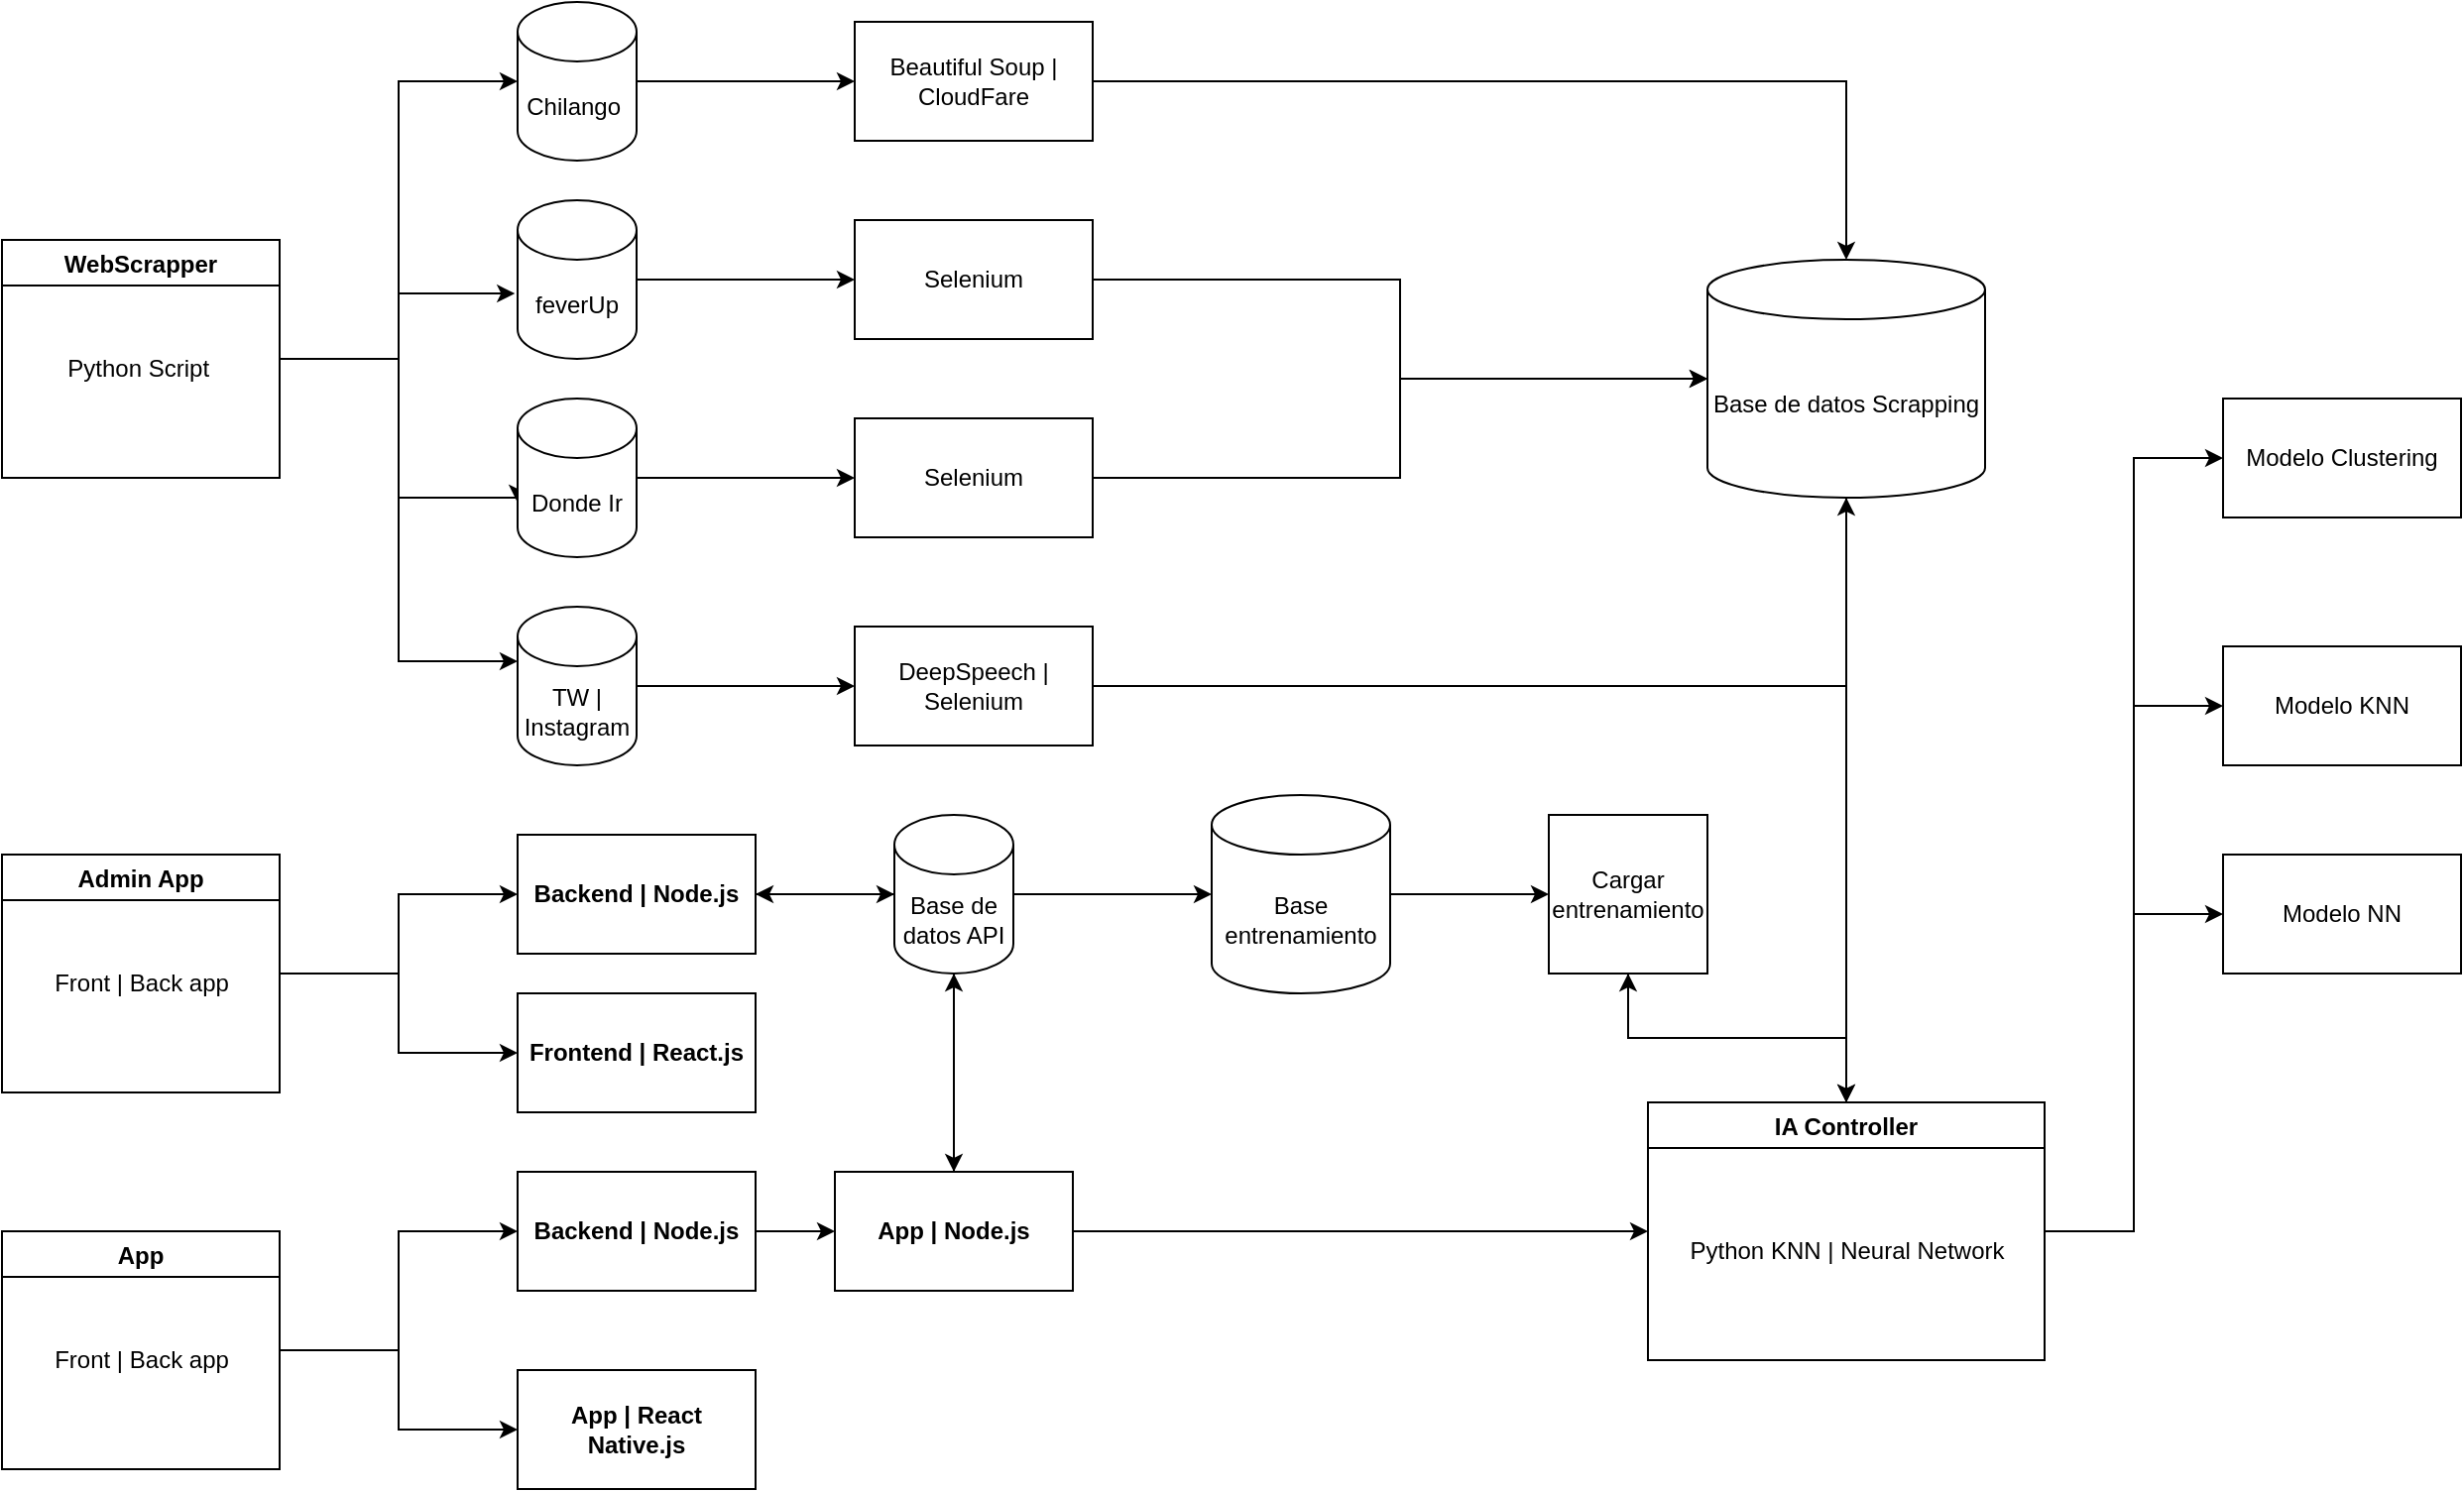 <mxfile version="21.6.1" type="device">
  <diagram name="Page-1" id="74e2e168-ea6b-b213-b513-2b3c1d86103e">
    <mxGraphModel dx="788" dy="437" grid="1" gridSize="10" guides="1" tooltips="1" connect="1" arrows="1" fold="1" page="1" pageScale="1" pageWidth="1100" pageHeight="850" background="none" math="0" shadow="0">
      <root>
        <mxCell id="0" />
        <mxCell id="1" parent="0" />
        <mxCell id="jcE5IhjH_ys98jR6y3Ax-23" style="edgeStyle=orthogonalEdgeStyle;rounded=0;orthogonalLoop=1;jettySize=auto;html=1;entryX=0;entryY=0.5;entryDx=0;entryDy=0;entryPerimeter=0;" parent="1" source="jcE5IhjH_ys98jR6y3Ax-6" target="jcE5IhjH_ys98jR6y3Ax-7" edge="1">
          <mxGeometry relative="1" as="geometry" />
        </mxCell>
        <mxCell id="jcE5IhjH_ys98jR6y3Ax-25" style="edgeStyle=orthogonalEdgeStyle;rounded=0;orthogonalLoop=1;jettySize=auto;html=1;entryX=-0.023;entryY=0.588;entryDx=0;entryDy=0;entryPerimeter=0;" parent="1" source="jcE5IhjH_ys98jR6y3Ax-6" target="jcE5IhjH_ys98jR6y3Ax-8" edge="1">
          <mxGeometry relative="1" as="geometry" />
        </mxCell>
        <mxCell id="jcE5IhjH_ys98jR6y3Ax-26" style="edgeStyle=orthogonalEdgeStyle;rounded=0;orthogonalLoop=1;jettySize=auto;html=1;entryX=0;entryY=0;entryDx=0;entryDy=52.5;entryPerimeter=0;" parent="1" source="jcE5IhjH_ys98jR6y3Ax-6" target="jcE5IhjH_ys98jR6y3Ax-13" edge="1">
          <mxGeometry relative="1" as="geometry">
            <Array as="points">
              <mxPoint x="700" y="210" />
              <mxPoint x="700" y="280" />
              <mxPoint x="760" y="280" />
            </Array>
          </mxGeometry>
        </mxCell>
        <mxCell id="jcE5IhjH_ys98jR6y3Ax-27" style="edgeStyle=orthogonalEdgeStyle;rounded=0;orthogonalLoop=1;jettySize=auto;html=1;entryX=0;entryY=0;entryDx=0;entryDy=27.5;entryPerimeter=0;" parent="1" source="jcE5IhjH_ys98jR6y3Ax-6" target="jcE5IhjH_ys98jR6y3Ax-16" edge="1">
          <mxGeometry relative="1" as="geometry" />
        </mxCell>
        <mxCell id="jcE5IhjH_ys98jR6y3Ax-6" value="WebScrapper" style="swimlane;" parent="1" vertex="1">
          <mxGeometry x="500" y="150" width="140" height="120" as="geometry" />
        </mxCell>
        <mxCell id="jcE5IhjH_ys98jR6y3Ax-19" value="Python Script&amp;nbsp;" style="text;html=1;align=center;verticalAlign=middle;resizable=0;points=[];autosize=1;strokeColor=none;fillColor=none;" parent="jcE5IhjH_ys98jR6y3Ax-6" vertex="1">
          <mxGeometry x="20" y="50" width="100" height="30" as="geometry" />
        </mxCell>
        <mxCell id="jcE5IhjH_ys98jR6y3Ax-12" value="" style="edgeStyle=orthogonalEdgeStyle;rounded=0;orthogonalLoop=1;jettySize=auto;html=1;" parent="1" source="jcE5IhjH_ys98jR6y3Ax-7" target="jcE5IhjH_ys98jR6y3Ax-11" edge="1">
          <mxGeometry relative="1" as="geometry" />
        </mxCell>
        <mxCell id="jcE5IhjH_ys98jR6y3Ax-7" value="Chilango&amp;nbsp;" style="shape=cylinder3;whiteSpace=wrap;html=1;boundedLbl=1;backgroundOutline=1;size=15;" parent="1" vertex="1">
          <mxGeometry x="760" y="30" width="60" height="80" as="geometry" />
        </mxCell>
        <mxCell id="jcE5IhjH_ys98jR6y3Ax-10" value="" style="edgeStyle=orthogonalEdgeStyle;rounded=0;orthogonalLoop=1;jettySize=auto;html=1;" parent="1" source="jcE5IhjH_ys98jR6y3Ax-8" target="jcE5IhjH_ys98jR6y3Ax-9" edge="1">
          <mxGeometry relative="1" as="geometry" />
        </mxCell>
        <mxCell id="jcE5IhjH_ys98jR6y3Ax-8" value="feverUp" style="shape=cylinder3;whiteSpace=wrap;html=1;boundedLbl=1;backgroundOutline=1;size=15;" parent="1" vertex="1">
          <mxGeometry x="760" y="130" width="60" height="80" as="geometry" />
        </mxCell>
        <mxCell id="qEZuZn1HigOkhXZWjfHj-8" style="edgeStyle=orthogonalEdgeStyle;rounded=0;orthogonalLoop=1;jettySize=auto;html=1;" edge="1" parent="1" source="jcE5IhjH_ys98jR6y3Ax-9" target="qEZuZn1HigOkhXZWjfHj-1">
          <mxGeometry relative="1" as="geometry" />
        </mxCell>
        <mxCell id="jcE5IhjH_ys98jR6y3Ax-9" value="Selenium" style="whiteSpace=wrap;html=1;" parent="1" vertex="1">
          <mxGeometry x="930" y="140" width="120" height="60" as="geometry" />
        </mxCell>
        <mxCell id="qEZuZn1HigOkhXZWjfHj-11" style="edgeStyle=orthogonalEdgeStyle;rounded=0;orthogonalLoop=1;jettySize=auto;html=1;" edge="1" parent="1" source="jcE5IhjH_ys98jR6y3Ax-11" target="qEZuZn1HigOkhXZWjfHj-1">
          <mxGeometry relative="1" as="geometry" />
        </mxCell>
        <mxCell id="jcE5IhjH_ys98jR6y3Ax-11" value="Beautiful Soup | CloudFare" style="whiteSpace=wrap;html=1;" parent="1" vertex="1">
          <mxGeometry x="930" y="40" width="120" height="60" as="geometry" />
        </mxCell>
        <mxCell id="jcE5IhjH_ys98jR6y3Ax-15" value="" style="edgeStyle=orthogonalEdgeStyle;rounded=0;orthogonalLoop=1;jettySize=auto;html=1;" parent="1" source="jcE5IhjH_ys98jR6y3Ax-13" target="jcE5IhjH_ys98jR6y3Ax-14" edge="1">
          <mxGeometry relative="1" as="geometry" />
        </mxCell>
        <mxCell id="jcE5IhjH_ys98jR6y3Ax-13" value="Donde Ir" style="shape=cylinder3;whiteSpace=wrap;html=1;boundedLbl=1;backgroundOutline=1;size=15;" parent="1" vertex="1">
          <mxGeometry x="760" y="230" width="60" height="80" as="geometry" />
        </mxCell>
        <mxCell id="qEZuZn1HigOkhXZWjfHj-9" style="edgeStyle=orthogonalEdgeStyle;rounded=0;orthogonalLoop=1;jettySize=auto;html=1;" edge="1" parent="1" source="jcE5IhjH_ys98jR6y3Ax-14" target="qEZuZn1HigOkhXZWjfHj-1">
          <mxGeometry relative="1" as="geometry" />
        </mxCell>
        <mxCell id="jcE5IhjH_ys98jR6y3Ax-14" value="Selenium" style="whiteSpace=wrap;html=1;" parent="1" vertex="1">
          <mxGeometry x="930" y="240" width="120" height="60" as="geometry" />
        </mxCell>
        <mxCell id="jcE5IhjH_ys98jR6y3Ax-18" value="" style="edgeStyle=orthogonalEdgeStyle;rounded=0;orthogonalLoop=1;jettySize=auto;html=1;" parent="1" source="jcE5IhjH_ys98jR6y3Ax-16" target="jcE5IhjH_ys98jR6y3Ax-17" edge="1">
          <mxGeometry relative="1" as="geometry" />
        </mxCell>
        <mxCell id="jcE5IhjH_ys98jR6y3Ax-16" value="TW | Instagram" style="shape=cylinder3;whiteSpace=wrap;html=1;boundedLbl=1;backgroundOutline=1;size=15;" parent="1" vertex="1">
          <mxGeometry x="760" y="335" width="60" height="80" as="geometry" />
        </mxCell>
        <mxCell id="qEZuZn1HigOkhXZWjfHj-10" style="edgeStyle=orthogonalEdgeStyle;rounded=0;orthogonalLoop=1;jettySize=auto;html=1;" edge="1" parent="1" source="jcE5IhjH_ys98jR6y3Ax-17" target="qEZuZn1HigOkhXZWjfHj-1">
          <mxGeometry relative="1" as="geometry" />
        </mxCell>
        <mxCell id="jcE5IhjH_ys98jR6y3Ax-17" value="DeepSpeech | Selenium" style="whiteSpace=wrap;html=1;" parent="1" vertex="1">
          <mxGeometry x="930" y="345" width="120" height="60" as="geometry" />
        </mxCell>
        <mxCell id="jcE5IhjH_ys98jR6y3Ax-38" value="" style="edgeStyle=orthogonalEdgeStyle;rounded=0;orthogonalLoop=1;jettySize=auto;html=1;" parent="1" source="jcE5IhjH_ys98jR6y3Ax-33" target="jcE5IhjH_ys98jR6y3Ax-37" edge="1">
          <mxGeometry relative="1" as="geometry" />
        </mxCell>
        <mxCell id="jcE5IhjH_ys98jR6y3Ax-40" style="edgeStyle=orthogonalEdgeStyle;rounded=0;orthogonalLoop=1;jettySize=auto;html=1;entryX=0;entryY=0.5;entryDx=0;entryDy=0;" parent="1" source="jcE5IhjH_ys98jR6y3Ax-33" target="jcE5IhjH_ys98jR6y3Ax-39" edge="1">
          <mxGeometry relative="1" as="geometry" />
        </mxCell>
        <mxCell id="jcE5IhjH_ys98jR6y3Ax-33" value="Admin App" style="swimlane;" parent="1" vertex="1">
          <mxGeometry x="500" y="460" width="140" height="120" as="geometry" />
        </mxCell>
        <mxCell id="jcE5IhjH_ys98jR6y3Ax-34" value="Front | Back app" style="text;html=1;align=center;verticalAlign=middle;resizable=0;points=[];autosize=1;strokeColor=none;fillColor=none;" parent="jcE5IhjH_ys98jR6y3Ax-33" vertex="1">
          <mxGeometry x="15" y="50" width="110" height="30" as="geometry" />
        </mxCell>
        <mxCell id="jcE5IhjH_ys98jR6y3Ax-42" value="" style="edgeStyle=orthogonalEdgeStyle;rounded=0;orthogonalLoop=1;jettySize=auto;html=1;" parent="1" source="jcE5IhjH_ys98jR6y3Ax-35" target="jcE5IhjH_ys98jR6y3Ax-41" edge="1">
          <mxGeometry relative="1" as="geometry" />
        </mxCell>
        <mxCell id="jcE5IhjH_ys98jR6y3Ax-46" value="" style="edgeStyle=orthogonalEdgeStyle;rounded=0;orthogonalLoop=1;jettySize=auto;html=1;" parent="1" source="jcE5IhjH_ys98jR6y3Ax-35" target="jcE5IhjH_ys98jR6y3Ax-45" edge="1">
          <mxGeometry relative="1" as="geometry" />
        </mxCell>
        <mxCell id="jcE5IhjH_ys98jR6y3Ax-35" value="App" style="swimlane;" parent="1" vertex="1">
          <mxGeometry x="500" y="650" width="140" height="120" as="geometry" />
        </mxCell>
        <mxCell id="jcE5IhjH_ys98jR6y3Ax-36" value="Front | Back app" style="text;html=1;align=center;verticalAlign=middle;resizable=0;points=[];autosize=1;strokeColor=none;fillColor=none;" parent="jcE5IhjH_ys98jR6y3Ax-35" vertex="1">
          <mxGeometry x="15" y="50" width="110" height="30" as="geometry" />
        </mxCell>
        <mxCell id="qEZuZn1HigOkhXZWjfHj-15" style="edgeStyle=orthogonalEdgeStyle;rounded=0;orthogonalLoop=1;jettySize=auto;html=1;" edge="1" parent="1" source="jcE5IhjH_ys98jR6y3Ax-37" target="qEZuZn1HigOkhXZWjfHj-13">
          <mxGeometry relative="1" as="geometry" />
        </mxCell>
        <mxCell id="jcE5IhjH_ys98jR6y3Ax-37" value="Backend | Node.js" style="whiteSpace=wrap;html=1;fontStyle=1;startSize=23;" parent="1" vertex="1">
          <mxGeometry x="760" y="450" width="120" height="60" as="geometry" />
        </mxCell>
        <mxCell id="jcE5IhjH_ys98jR6y3Ax-39" value="Frontend | React.js" style="whiteSpace=wrap;html=1;fontStyle=1;startSize=23;" parent="1" vertex="1">
          <mxGeometry x="760" y="530" width="120" height="60" as="geometry" />
        </mxCell>
        <mxCell id="jcE5IhjH_ys98jR6y3Ax-49" value="" style="edgeStyle=orthogonalEdgeStyle;rounded=0;orthogonalLoop=1;jettySize=auto;html=1;" parent="1" source="jcE5IhjH_ys98jR6y3Ax-41" target="jcE5IhjH_ys98jR6y3Ax-47" edge="1">
          <mxGeometry relative="1" as="geometry" />
        </mxCell>
        <mxCell id="jcE5IhjH_ys98jR6y3Ax-41" value="Backend | Node.js" style="whiteSpace=wrap;html=1;fontStyle=1;startSize=23;" parent="1" vertex="1">
          <mxGeometry x="760" y="620" width="120" height="60" as="geometry" />
        </mxCell>
        <mxCell id="jcE5IhjH_ys98jR6y3Ax-45" value="App | React Native.js" style="whiteSpace=wrap;html=1;fontStyle=1;startSize=23;" parent="1" vertex="1">
          <mxGeometry x="760" y="720" width="120" height="60" as="geometry" />
        </mxCell>
        <mxCell id="qEZuZn1HigOkhXZWjfHj-7" style="edgeStyle=orthogonalEdgeStyle;rounded=0;orthogonalLoop=1;jettySize=auto;html=1;entryX=0;entryY=0.5;entryDx=0;entryDy=0;" edge="1" parent="1" source="jcE5IhjH_ys98jR6y3Ax-47" target="jcE5IhjH_ys98jR6y3Ax-51">
          <mxGeometry relative="1" as="geometry" />
        </mxCell>
        <mxCell id="qEZuZn1HigOkhXZWjfHj-16" style="edgeStyle=orthogonalEdgeStyle;rounded=0;orthogonalLoop=1;jettySize=auto;html=1;entryX=0.5;entryY=1;entryDx=0;entryDy=0;entryPerimeter=0;" edge="1" parent="1" source="jcE5IhjH_ys98jR6y3Ax-47" target="qEZuZn1HigOkhXZWjfHj-13">
          <mxGeometry relative="1" as="geometry" />
        </mxCell>
        <mxCell id="jcE5IhjH_ys98jR6y3Ax-47" value="App | Node.js" style="whiteSpace=wrap;html=1;fontStyle=1;startSize=23;" parent="1" vertex="1">
          <mxGeometry x="920" y="620" width="120" height="60" as="geometry" />
        </mxCell>
        <mxCell id="jcE5IhjH_ys98jR6y3Ax-61" style="edgeStyle=orthogonalEdgeStyle;rounded=0;orthogonalLoop=1;jettySize=auto;html=1;entryX=0;entryY=0.5;entryDx=0;entryDy=0;" parent="1" source="jcE5IhjH_ys98jR6y3Ax-51" target="jcE5IhjH_ys98jR6y3Ax-56" edge="1">
          <mxGeometry relative="1" as="geometry" />
        </mxCell>
        <mxCell id="jcE5IhjH_ys98jR6y3Ax-62" style="edgeStyle=orthogonalEdgeStyle;rounded=0;orthogonalLoop=1;jettySize=auto;html=1;entryX=0;entryY=0.5;entryDx=0;entryDy=0;" parent="1" source="jcE5IhjH_ys98jR6y3Ax-51" target="jcE5IhjH_ys98jR6y3Ax-60" edge="1">
          <mxGeometry relative="1" as="geometry" />
        </mxCell>
        <mxCell id="jcE5IhjH_ys98jR6y3Ax-64" style="edgeStyle=orthogonalEdgeStyle;rounded=0;orthogonalLoop=1;jettySize=auto;html=1;entryX=0;entryY=0.5;entryDx=0;entryDy=0;" parent="1" source="jcE5IhjH_ys98jR6y3Ax-51" target="jcE5IhjH_ys98jR6y3Ax-63" edge="1">
          <mxGeometry relative="1" as="geometry" />
        </mxCell>
        <mxCell id="qEZuZn1HigOkhXZWjfHj-23" style="edgeStyle=orthogonalEdgeStyle;rounded=0;orthogonalLoop=1;jettySize=auto;html=1;" edge="1" parent="1" source="jcE5IhjH_ys98jR6y3Ax-51" target="qEZuZn1HigOkhXZWjfHj-20">
          <mxGeometry relative="1" as="geometry" />
        </mxCell>
        <mxCell id="jcE5IhjH_ys98jR6y3Ax-51" value="IA Controller" style="swimlane;" parent="1" vertex="1">
          <mxGeometry x="1330" y="585" width="200" height="130" as="geometry" />
        </mxCell>
        <mxCell id="jcE5IhjH_ys98jR6y3Ax-52" value="Python KNN | Neural Network" style="text;html=1;align=center;verticalAlign=middle;resizable=0;points=[];autosize=1;strokeColor=none;fillColor=none;" parent="jcE5IhjH_ys98jR6y3Ax-51" vertex="1">
          <mxGeometry x="10" y="60" width="180" height="30" as="geometry" />
        </mxCell>
        <mxCell id="jcE5IhjH_ys98jR6y3Ax-56" value="Modelo KNN" style="whiteSpace=wrap;html=1;" parent="1" vertex="1">
          <mxGeometry x="1620" y="355" width="120" height="60" as="geometry" />
        </mxCell>
        <mxCell id="jcE5IhjH_ys98jR6y3Ax-60" value="Modelo NN" style="whiteSpace=wrap;html=1;" parent="1" vertex="1">
          <mxGeometry x="1620" y="460" width="120" height="60" as="geometry" />
        </mxCell>
        <mxCell id="jcE5IhjH_ys98jR6y3Ax-63" value="Modelo Clustering" style="whiteSpace=wrap;html=1;" parent="1" vertex="1">
          <mxGeometry x="1620" y="230" width="120" height="60" as="geometry" />
        </mxCell>
        <mxCell id="qEZuZn1HigOkhXZWjfHj-12" style="edgeStyle=orthogonalEdgeStyle;rounded=0;orthogonalLoop=1;jettySize=auto;html=1;" edge="1" parent="1" source="qEZuZn1HigOkhXZWjfHj-1" target="jcE5IhjH_ys98jR6y3Ax-51">
          <mxGeometry relative="1" as="geometry" />
        </mxCell>
        <mxCell id="qEZuZn1HigOkhXZWjfHj-1" value="Base de datos Scrapping" style="shape=cylinder3;whiteSpace=wrap;html=1;boundedLbl=1;backgroundOutline=1;size=15;" vertex="1" parent="1">
          <mxGeometry x="1360" y="160" width="140" height="120" as="geometry" />
        </mxCell>
        <mxCell id="qEZuZn1HigOkhXZWjfHj-14" style="edgeStyle=orthogonalEdgeStyle;rounded=0;orthogonalLoop=1;jettySize=auto;html=1;" edge="1" parent="1" source="qEZuZn1HigOkhXZWjfHj-13" target="jcE5IhjH_ys98jR6y3Ax-47">
          <mxGeometry relative="1" as="geometry" />
        </mxCell>
        <mxCell id="qEZuZn1HigOkhXZWjfHj-17" style="edgeStyle=orthogonalEdgeStyle;rounded=0;orthogonalLoop=1;jettySize=auto;html=1;" edge="1" parent="1" source="qEZuZn1HigOkhXZWjfHj-13" target="jcE5IhjH_ys98jR6y3Ax-37">
          <mxGeometry relative="1" as="geometry" />
        </mxCell>
        <mxCell id="qEZuZn1HigOkhXZWjfHj-19" value="" style="edgeStyle=orthogonalEdgeStyle;rounded=0;orthogonalLoop=1;jettySize=auto;html=1;" edge="1" parent="1" source="qEZuZn1HigOkhXZWjfHj-13" target="qEZuZn1HigOkhXZWjfHj-18">
          <mxGeometry relative="1" as="geometry" />
        </mxCell>
        <mxCell id="qEZuZn1HigOkhXZWjfHj-13" value="Base de datos API" style="shape=cylinder3;whiteSpace=wrap;html=1;boundedLbl=1;backgroundOutline=1;size=15;" vertex="1" parent="1">
          <mxGeometry x="950" y="440" width="60" height="80" as="geometry" />
        </mxCell>
        <mxCell id="qEZuZn1HigOkhXZWjfHj-21" style="edgeStyle=orthogonalEdgeStyle;rounded=0;orthogonalLoop=1;jettySize=auto;html=1;entryX=0;entryY=0.5;entryDx=0;entryDy=0;" edge="1" parent="1" source="qEZuZn1HigOkhXZWjfHj-18" target="qEZuZn1HigOkhXZWjfHj-20">
          <mxGeometry relative="1" as="geometry" />
        </mxCell>
        <mxCell id="qEZuZn1HigOkhXZWjfHj-18" value="Base entrenamiento" style="shape=cylinder3;whiteSpace=wrap;html=1;boundedLbl=1;backgroundOutline=1;size=15;" vertex="1" parent="1">
          <mxGeometry x="1110" y="430" width="90" height="100" as="geometry" />
        </mxCell>
        <mxCell id="qEZuZn1HigOkhXZWjfHj-22" style="edgeStyle=orthogonalEdgeStyle;rounded=0;orthogonalLoop=1;jettySize=auto;html=1;" edge="1" parent="1" source="qEZuZn1HigOkhXZWjfHj-20" target="jcE5IhjH_ys98jR6y3Ax-51">
          <mxGeometry relative="1" as="geometry" />
        </mxCell>
        <mxCell id="qEZuZn1HigOkhXZWjfHj-20" value="Cargar entrenamiento" style="whiteSpace=wrap;html=1;aspect=fixed;" vertex="1" parent="1">
          <mxGeometry x="1280" y="440" width="80" height="80" as="geometry" />
        </mxCell>
      </root>
    </mxGraphModel>
  </diagram>
</mxfile>
